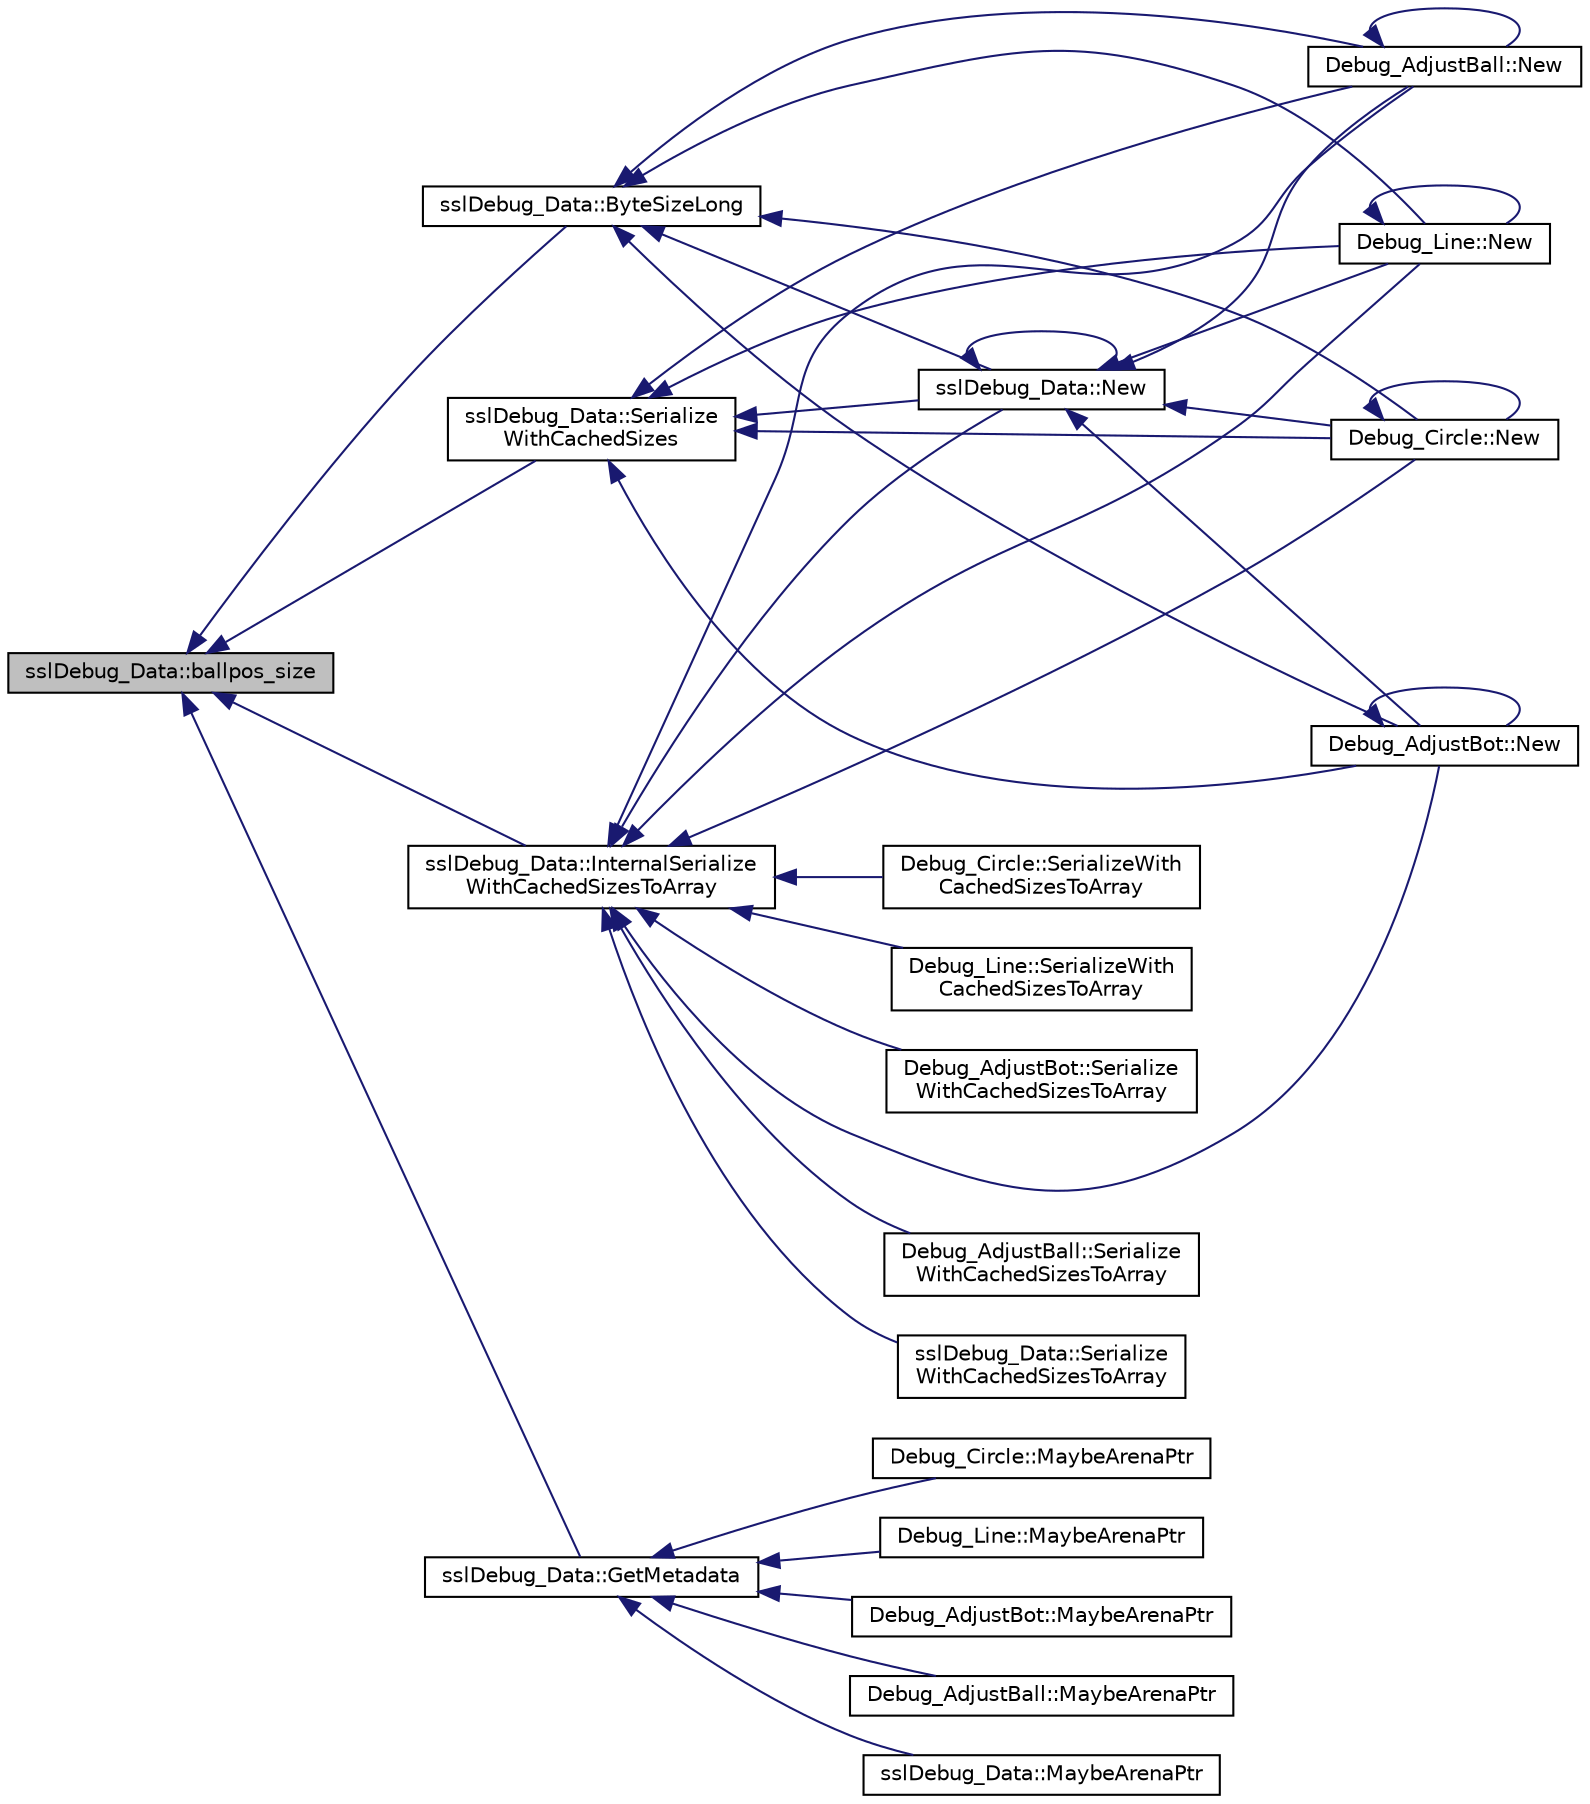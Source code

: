 digraph "sslDebug_Data::ballpos_size"
{
 // INTERACTIVE_SVG=YES
  edge [fontname="Helvetica",fontsize="10",labelfontname="Helvetica",labelfontsize="10"];
  node [fontname="Helvetica",fontsize="10",shape=record];
  rankdir="LR";
  Node1 [label="sslDebug_Data::ballpos_size",height=0.2,width=0.4,color="black", fillcolor="grey75", style="filled", fontcolor="black"];
  Node1 -> Node2 [dir="back",color="midnightblue",fontsize="10",style="solid",fontname="Helvetica"];
  Node2 [label="sslDebug_Data::ByteSizeLong",height=0.2,width=0.4,color="black", fillcolor="white", style="filled",URL="$d4/d17/classssl_debug___data.html#a9995cb5a94ae8e2d473066b91e424305"];
  Node2 -> Node3 [dir="back",color="midnightblue",fontsize="10",style="solid",fontname="Helvetica"];
  Node3 [label="sslDebug_Data::New",height=0.2,width=0.4,color="black", fillcolor="white", style="filled",URL="$d4/d17/classssl_debug___data.html#a8170c3e14f84330bf98f1fb9dc036ba4"];
  Node3 -> Node3 [dir="back",color="midnightblue",fontsize="10",style="solid",fontname="Helvetica"];
  Node3 -> Node4 [dir="back",color="midnightblue",fontsize="10",style="solid",fontname="Helvetica"];
  Node4 [label="Debug_Circle::New",height=0.2,width=0.4,color="black", fillcolor="white", style="filled",URL="$d0/d75/class_debug___circle.html#af76b71214852431e6222286c902c117f"];
  Node4 -> Node4 [dir="back",color="midnightblue",fontsize="10",style="solid",fontname="Helvetica"];
  Node3 -> Node5 [dir="back",color="midnightblue",fontsize="10",style="solid",fontname="Helvetica"];
  Node5 [label="Debug_Line::New",height=0.2,width=0.4,color="black", fillcolor="white", style="filled",URL="$d0/d2a/class_debug___line.html#a09bfdcbf91d3d00ba2fac272dbf5ff95"];
  Node5 -> Node5 [dir="back",color="midnightblue",fontsize="10",style="solid",fontname="Helvetica"];
  Node3 -> Node6 [dir="back",color="midnightblue",fontsize="10",style="solid",fontname="Helvetica"];
  Node6 [label="Debug_AdjustBot::New",height=0.2,width=0.4,color="black", fillcolor="white", style="filled",URL="$de/dd5/class_debug___adjust_bot.html#a82960757286deb9de834b13f5aa169c5"];
  Node6 -> Node6 [dir="back",color="midnightblue",fontsize="10",style="solid",fontname="Helvetica"];
  Node3 -> Node7 [dir="back",color="midnightblue",fontsize="10",style="solid",fontname="Helvetica"];
  Node7 [label="Debug_AdjustBall::New",height=0.2,width=0.4,color="black", fillcolor="white", style="filled",URL="$d9/d50/class_debug___adjust_ball.html#a257c71cf43e33bf62b04d7c84f61e70e"];
  Node7 -> Node7 [dir="back",color="midnightblue",fontsize="10",style="solid",fontname="Helvetica"];
  Node2 -> Node4 [dir="back",color="midnightblue",fontsize="10",style="solid",fontname="Helvetica"];
  Node2 -> Node5 [dir="back",color="midnightblue",fontsize="10",style="solid",fontname="Helvetica"];
  Node2 -> Node6 [dir="back",color="midnightblue",fontsize="10",style="solid",fontname="Helvetica"];
  Node2 -> Node7 [dir="back",color="midnightblue",fontsize="10",style="solid",fontname="Helvetica"];
  Node1 -> Node8 [dir="back",color="midnightblue",fontsize="10",style="solid",fontname="Helvetica"];
  Node8 [label="sslDebug_Data::GetMetadata",height=0.2,width=0.4,color="black", fillcolor="white", style="filled",URL="$d4/d17/classssl_debug___data.html#a0c56bd42dc56416e9bd0dd687a2a1bc9"];
  Node8 -> Node9 [dir="back",color="midnightblue",fontsize="10",style="solid",fontname="Helvetica"];
  Node9 [label="sslDebug_Data::MaybeArenaPtr",height=0.2,width=0.4,color="black", fillcolor="white", style="filled",URL="$d4/d17/classssl_debug___data.html#aa8d8e8e0f131010a25015e208fede665"];
  Node8 -> Node10 [dir="back",color="midnightblue",fontsize="10",style="solid",fontname="Helvetica"];
  Node10 [label="Debug_Circle::MaybeArenaPtr",height=0.2,width=0.4,color="black", fillcolor="white", style="filled",URL="$d0/d75/class_debug___circle.html#a7b5ceeb4768c0f0264a6d04f9807b6ac"];
  Node8 -> Node11 [dir="back",color="midnightblue",fontsize="10",style="solid",fontname="Helvetica"];
  Node11 [label="Debug_Line::MaybeArenaPtr",height=0.2,width=0.4,color="black", fillcolor="white", style="filled",URL="$d0/d2a/class_debug___line.html#a6bcb9eb1320cc6c36c3190e6f5897b34"];
  Node8 -> Node12 [dir="back",color="midnightblue",fontsize="10",style="solid",fontname="Helvetica"];
  Node12 [label="Debug_AdjustBot::MaybeArenaPtr",height=0.2,width=0.4,color="black", fillcolor="white", style="filled",URL="$de/dd5/class_debug___adjust_bot.html#ae441f7fe60a8f06cb3e6ed69df0a5e11"];
  Node8 -> Node13 [dir="back",color="midnightblue",fontsize="10",style="solid",fontname="Helvetica"];
  Node13 [label="Debug_AdjustBall::MaybeArenaPtr",height=0.2,width=0.4,color="black", fillcolor="white", style="filled",URL="$d9/d50/class_debug___adjust_ball.html#a53d8a323f12d045abe892af357b9bcfc"];
  Node1 -> Node14 [dir="back",color="midnightblue",fontsize="10",style="solid",fontname="Helvetica"];
  Node14 [label="sslDebug_Data::InternalSerialize\lWithCachedSizesToArray",height=0.2,width=0.4,color="black", fillcolor="white", style="filled",URL="$d4/d17/classssl_debug___data.html#adfe6db95049d5c559188fb96645d861b"];
  Node14 -> Node3 [dir="back",color="midnightblue",fontsize="10",style="solid",fontname="Helvetica"];
  Node14 -> Node15 [dir="back",color="midnightblue",fontsize="10",style="solid",fontname="Helvetica"];
  Node15 [label="sslDebug_Data::Serialize\lWithCachedSizesToArray",height=0.2,width=0.4,color="black", fillcolor="white", style="filled",URL="$d4/d17/classssl_debug___data.html#ad9033ad117e07bc92459e6ccb16321d5"];
  Node14 -> Node4 [dir="back",color="midnightblue",fontsize="10",style="solid",fontname="Helvetica"];
  Node14 -> Node16 [dir="back",color="midnightblue",fontsize="10",style="solid",fontname="Helvetica"];
  Node16 [label="Debug_Circle::SerializeWith\lCachedSizesToArray",height=0.2,width=0.4,color="black", fillcolor="white", style="filled",URL="$d0/d75/class_debug___circle.html#aecf1ee66d0332baedbea126e4446c807"];
  Node14 -> Node5 [dir="back",color="midnightblue",fontsize="10",style="solid",fontname="Helvetica"];
  Node14 -> Node17 [dir="back",color="midnightblue",fontsize="10",style="solid",fontname="Helvetica"];
  Node17 [label="Debug_Line::SerializeWith\lCachedSizesToArray",height=0.2,width=0.4,color="black", fillcolor="white", style="filled",URL="$d0/d2a/class_debug___line.html#ab1c10e32c807ca752ce48883d984eb5a"];
  Node14 -> Node6 [dir="back",color="midnightblue",fontsize="10",style="solid",fontname="Helvetica"];
  Node14 -> Node18 [dir="back",color="midnightblue",fontsize="10",style="solid",fontname="Helvetica"];
  Node18 [label="Debug_AdjustBot::Serialize\lWithCachedSizesToArray",height=0.2,width=0.4,color="black", fillcolor="white", style="filled",URL="$de/dd5/class_debug___adjust_bot.html#af4b18ab6452fed634d590e0f0f2c52b8"];
  Node14 -> Node7 [dir="back",color="midnightblue",fontsize="10",style="solid",fontname="Helvetica"];
  Node14 -> Node19 [dir="back",color="midnightblue",fontsize="10",style="solid",fontname="Helvetica"];
  Node19 [label="Debug_AdjustBall::Serialize\lWithCachedSizesToArray",height=0.2,width=0.4,color="black", fillcolor="white", style="filled",URL="$d9/d50/class_debug___adjust_ball.html#adcb0cca193a412325c2877d47adda91d"];
  Node1 -> Node20 [dir="back",color="midnightblue",fontsize="10",style="solid",fontname="Helvetica"];
  Node20 [label="sslDebug_Data::Serialize\lWithCachedSizes",height=0.2,width=0.4,color="black", fillcolor="white", style="filled",URL="$d4/d17/classssl_debug___data.html#a09292b6f46b60653e030b8677e4a8231"];
  Node20 -> Node3 [dir="back",color="midnightblue",fontsize="10",style="solid",fontname="Helvetica"];
  Node20 -> Node4 [dir="back",color="midnightblue",fontsize="10",style="solid",fontname="Helvetica"];
  Node20 -> Node5 [dir="back",color="midnightblue",fontsize="10",style="solid",fontname="Helvetica"];
  Node20 -> Node6 [dir="back",color="midnightblue",fontsize="10",style="solid",fontname="Helvetica"];
  Node20 -> Node7 [dir="back",color="midnightblue",fontsize="10",style="solid",fontname="Helvetica"];
}
